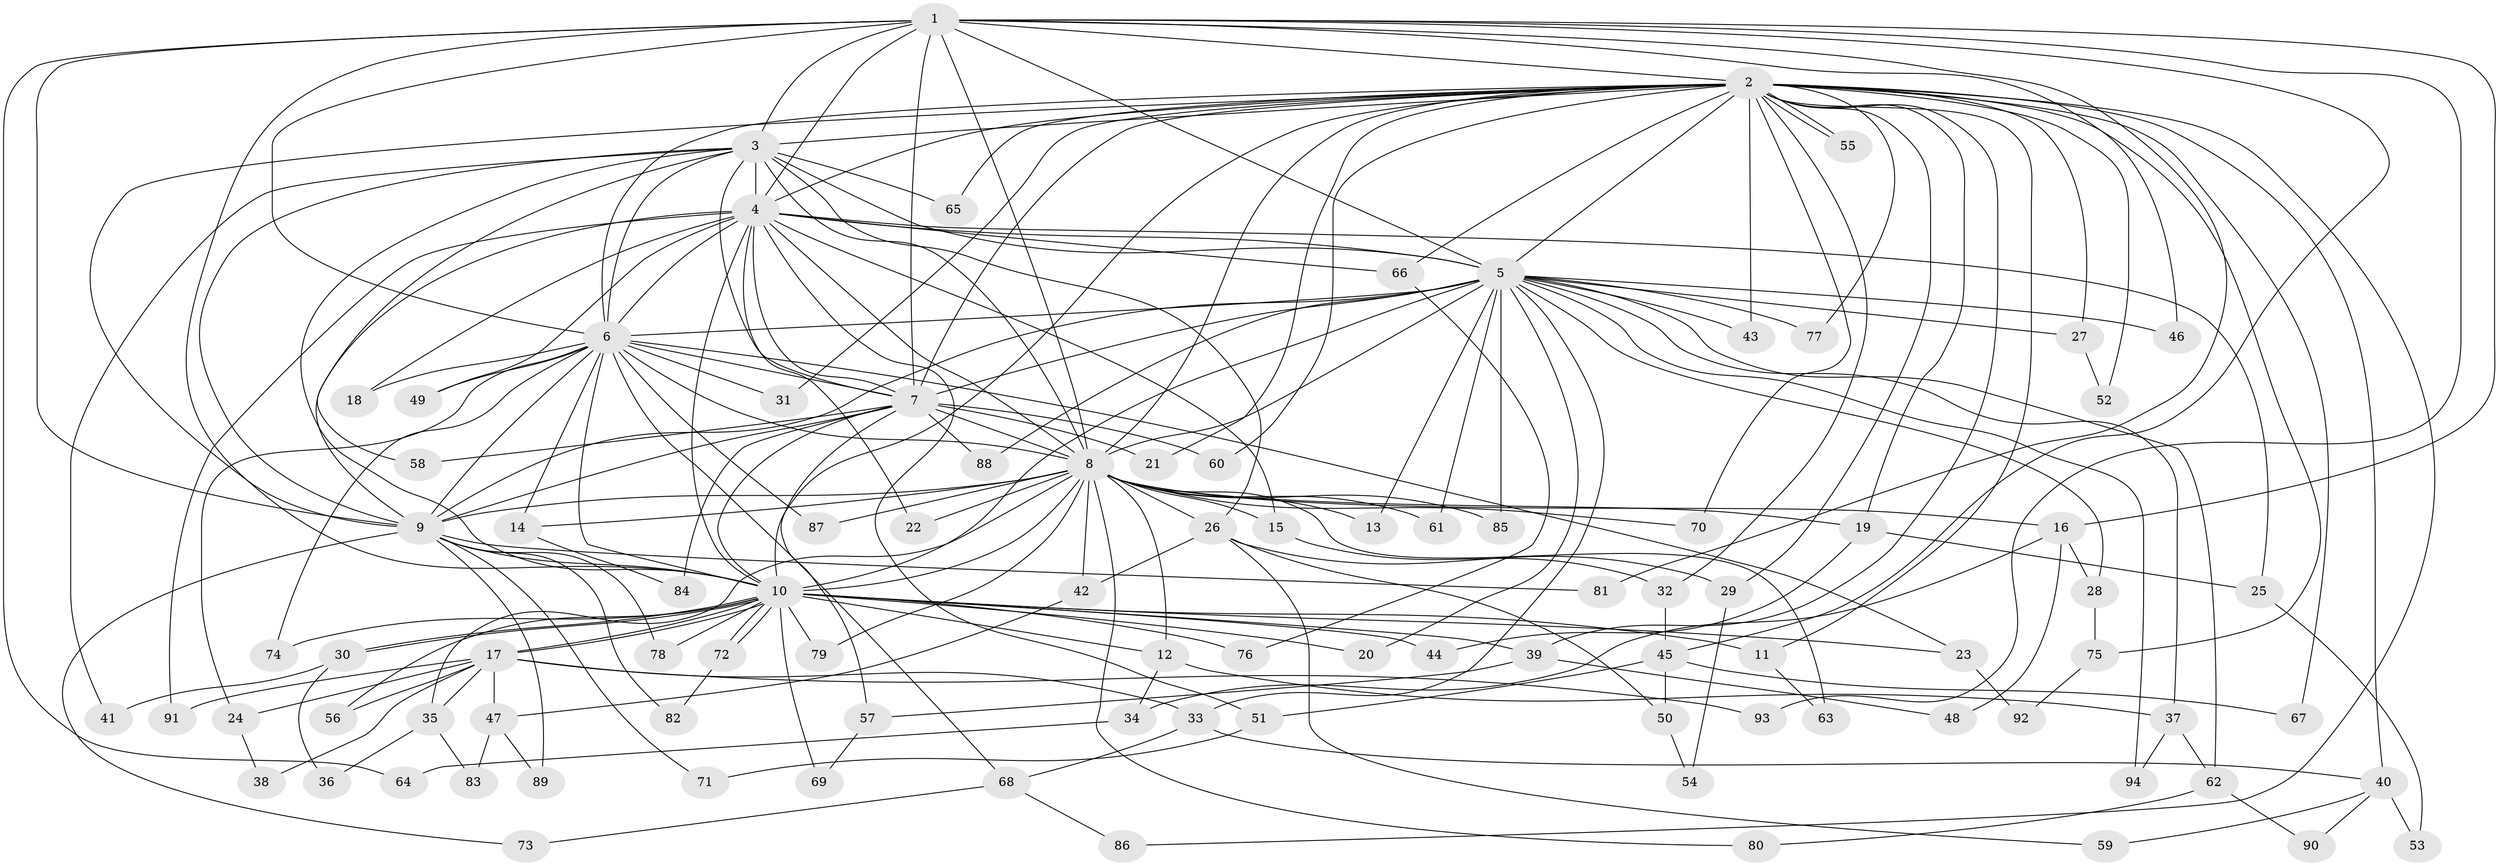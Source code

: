 // coarse degree distribution, {19: 0.028985507246376812, 25: 0.014492753623188406, 23: 0.014492753623188406, 15: 0.014492753623188406, 29: 0.014492753623188406, 12: 0.014492753623188406, 3: 0.17391304347826086, 4: 0.13043478260869565, 2: 0.5217391304347826, 5: 0.028985507246376812, 7: 0.028985507246376812, 6: 0.014492753623188406}
// Generated by graph-tools (version 1.1) at 2025/41/03/06/25 10:41:34]
// undirected, 94 vertices, 213 edges
graph export_dot {
graph [start="1"]
  node [color=gray90,style=filled];
  1;
  2;
  3;
  4;
  5;
  6;
  7;
  8;
  9;
  10;
  11;
  12;
  13;
  14;
  15;
  16;
  17;
  18;
  19;
  20;
  21;
  22;
  23;
  24;
  25;
  26;
  27;
  28;
  29;
  30;
  31;
  32;
  33;
  34;
  35;
  36;
  37;
  38;
  39;
  40;
  41;
  42;
  43;
  44;
  45;
  46;
  47;
  48;
  49;
  50;
  51;
  52;
  53;
  54;
  55;
  56;
  57;
  58;
  59;
  60;
  61;
  62;
  63;
  64;
  65;
  66;
  67;
  68;
  69;
  70;
  71;
  72;
  73;
  74;
  75;
  76;
  77;
  78;
  79;
  80;
  81;
  82;
  83;
  84;
  85;
  86;
  87;
  88;
  89;
  90;
  91;
  92;
  93;
  94;
  1 -- 2;
  1 -- 3;
  1 -- 4;
  1 -- 5;
  1 -- 6;
  1 -- 7;
  1 -- 8;
  1 -- 9;
  1 -- 10;
  1 -- 16;
  1 -- 45;
  1 -- 46;
  1 -- 64;
  1 -- 81;
  1 -- 93;
  2 -- 3;
  2 -- 4;
  2 -- 5;
  2 -- 6;
  2 -- 7;
  2 -- 8;
  2 -- 9;
  2 -- 10;
  2 -- 11;
  2 -- 19;
  2 -- 21;
  2 -- 27;
  2 -- 29;
  2 -- 31;
  2 -- 32;
  2 -- 39;
  2 -- 40;
  2 -- 43;
  2 -- 52;
  2 -- 55;
  2 -- 55;
  2 -- 60;
  2 -- 65;
  2 -- 66;
  2 -- 67;
  2 -- 70;
  2 -- 75;
  2 -- 77;
  2 -- 86;
  3 -- 4;
  3 -- 5;
  3 -- 6;
  3 -- 7;
  3 -- 8;
  3 -- 9;
  3 -- 10;
  3 -- 26;
  3 -- 41;
  3 -- 58;
  3 -- 65;
  4 -- 5;
  4 -- 6;
  4 -- 7;
  4 -- 8;
  4 -- 9;
  4 -- 10;
  4 -- 15;
  4 -- 18;
  4 -- 22;
  4 -- 25;
  4 -- 49;
  4 -- 51;
  4 -- 66;
  4 -- 91;
  5 -- 6;
  5 -- 7;
  5 -- 8;
  5 -- 9;
  5 -- 10;
  5 -- 13;
  5 -- 20;
  5 -- 27;
  5 -- 28;
  5 -- 33;
  5 -- 37;
  5 -- 43;
  5 -- 46;
  5 -- 61;
  5 -- 62;
  5 -- 77;
  5 -- 85;
  5 -- 88;
  5 -- 94;
  6 -- 7;
  6 -- 8;
  6 -- 9;
  6 -- 10;
  6 -- 14;
  6 -- 18;
  6 -- 23;
  6 -- 24;
  6 -- 31;
  6 -- 49;
  6 -- 68;
  6 -- 74;
  6 -- 87;
  7 -- 8;
  7 -- 9;
  7 -- 10;
  7 -- 21;
  7 -- 57;
  7 -- 58;
  7 -- 60;
  7 -- 84;
  7 -- 88;
  8 -- 9;
  8 -- 10;
  8 -- 12;
  8 -- 13;
  8 -- 14;
  8 -- 15;
  8 -- 16;
  8 -- 19;
  8 -- 22;
  8 -- 26;
  8 -- 35;
  8 -- 42;
  8 -- 61;
  8 -- 63;
  8 -- 70;
  8 -- 79;
  8 -- 80;
  8 -- 85;
  8 -- 87;
  9 -- 10;
  9 -- 71;
  9 -- 73;
  9 -- 78;
  9 -- 81;
  9 -- 82;
  9 -- 89;
  10 -- 11;
  10 -- 12;
  10 -- 17;
  10 -- 17;
  10 -- 20;
  10 -- 23;
  10 -- 30;
  10 -- 30;
  10 -- 39;
  10 -- 44;
  10 -- 56;
  10 -- 69;
  10 -- 72;
  10 -- 72;
  10 -- 74;
  10 -- 76;
  10 -- 78;
  10 -- 79;
  11 -- 63;
  12 -- 34;
  12 -- 37;
  14 -- 84;
  15 -- 32;
  16 -- 28;
  16 -- 34;
  16 -- 48;
  17 -- 24;
  17 -- 33;
  17 -- 35;
  17 -- 38;
  17 -- 47;
  17 -- 56;
  17 -- 91;
  17 -- 93;
  19 -- 25;
  19 -- 44;
  23 -- 92;
  24 -- 38;
  25 -- 53;
  26 -- 29;
  26 -- 42;
  26 -- 50;
  26 -- 59;
  27 -- 52;
  28 -- 75;
  29 -- 54;
  30 -- 36;
  30 -- 41;
  32 -- 45;
  33 -- 40;
  33 -- 68;
  34 -- 64;
  35 -- 36;
  35 -- 83;
  37 -- 62;
  37 -- 94;
  39 -- 48;
  39 -- 57;
  40 -- 53;
  40 -- 59;
  40 -- 90;
  42 -- 47;
  45 -- 50;
  45 -- 51;
  45 -- 67;
  47 -- 83;
  47 -- 89;
  50 -- 54;
  51 -- 71;
  57 -- 69;
  62 -- 80;
  62 -- 90;
  66 -- 76;
  68 -- 73;
  68 -- 86;
  72 -- 82;
  75 -- 92;
}
